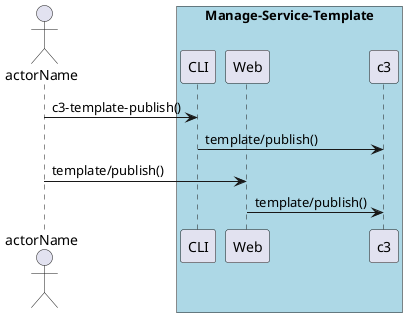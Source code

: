 @startuml
Actor "actorName" as A

box "Manage-Service-Template" #lightblue
participant CLI as CLI
participant Web as Web
participant "c3" as S
A -> CLI : c3-template-publish()
CLI -> S : template/publish()
A -> Web : template/publish()
Web -> S : template/publish()
end box

@enduml
